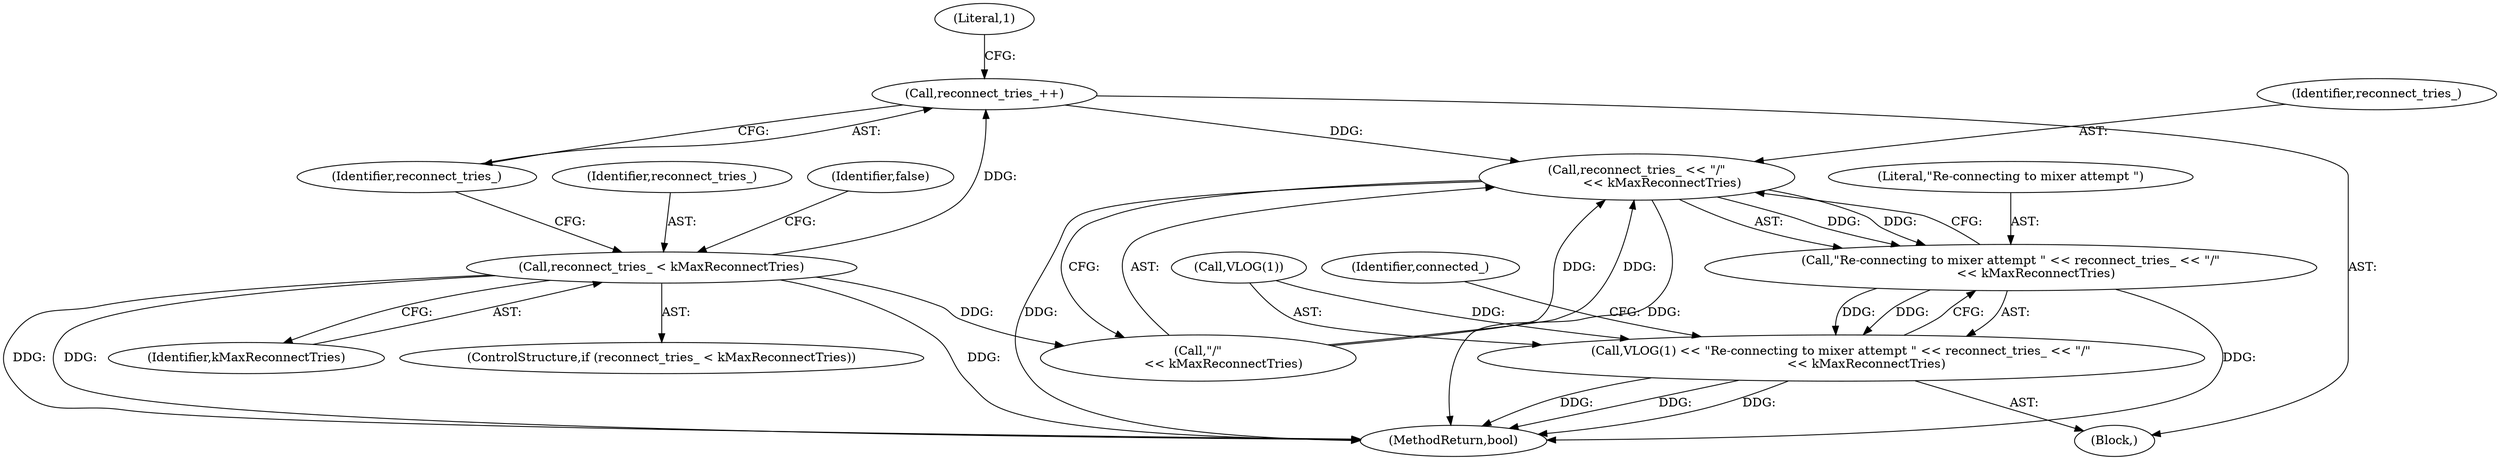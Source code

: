 digraph "0_Chrome_51dfe5e3b332bcea02fb4d4c7493ae841106dd9b_5@API" {
"1000149" [label="(Call,reconnect_tries_++)"];
"1000145" [label="(Call,reconnect_tries_ < kMaxReconnectTries)"];
"1000156" [label="(Call,reconnect_tries_ << \"/\"\n             << kMaxReconnectTries)"];
"1000154" [label="(Call,\"Re-connecting to mixer attempt \" << reconnect_tries_ << \"/\"\n             << kMaxReconnectTries)"];
"1000151" [label="(Call,VLOG(1) << \"Re-connecting to mixer attempt \" << reconnect_tries_ << \"/\"\n             << kMaxReconnectTries)"];
"1000146" [label="(Identifier,reconnect_tries_)"];
"1000154" [label="(Call,\"Re-connecting to mixer attempt \" << reconnect_tries_ << \"/\"\n             << kMaxReconnectTries)"];
"1000179" [label="(MethodReturn,bool)"];
"1000153" [label="(Literal,1)"];
"1000178" [label="(Identifier,false)"];
"1000157" [label="(Identifier,reconnect_tries_)"];
"1000155" [label="(Literal,\"Re-connecting to mixer attempt \")"];
"1000152" [label="(Call,VLOG(1))"];
"1000145" [label="(Call,reconnect_tries_ < kMaxReconnectTries)"];
"1000162" [label="(Identifier,connected_)"];
"1000150" [label="(Identifier,reconnect_tries_)"];
"1000158" [label="(Call,\"/\"\n             << kMaxReconnectTries)"];
"1000156" [label="(Call,reconnect_tries_ << \"/\"\n             << kMaxReconnectTries)"];
"1000151" [label="(Call,VLOG(1) << \"Re-connecting to mixer attempt \" << reconnect_tries_ << \"/\"\n             << kMaxReconnectTries)"];
"1000148" [label="(Block,)"];
"1000149" [label="(Call,reconnect_tries_++)"];
"1000147" [label="(Identifier,kMaxReconnectTries)"];
"1000144" [label="(ControlStructure,if (reconnect_tries_ < kMaxReconnectTries))"];
"1000149" -> "1000148"  [label="AST: "];
"1000149" -> "1000150"  [label="CFG: "];
"1000150" -> "1000149"  [label="AST: "];
"1000153" -> "1000149"  [label="CFG: "];
"1000145" -> "1000149"  [label="DDG: "];
"1000149" -> "1000156"  [label="DDG: "];
"1000145" -> "1000144"  [label="AST: "];
"1000145" -> "1000147"  [label="CFG: "];
"1000146" -> "1000145"  [label="AST: "];
"1000147" -> "1000145"  [label="AST: "];
"1000150" -> "1000145"  [label="CFG: "];
"1000178" -> "1000145"  [label="CFG: "];
"1000145" -> "1000179"  [label="DDG: "];
"1000145" -> "1000179"  [label="DDG: "];
"1000145" -> "1000179"  [label="DDG: "];
"1000145" -> "1000158"  [label="DDG: "];
"1000156" -> "1000154"  [label="AST: "];
"1000156" -> "1000158"  [label="CFG: "];
"1000157" -> "1000156"  [label="AST: "];
"1000158" -> "1000156"  [label="AST: "];
"1000154" -> "1000156"  [label="CFG: "];
"1000156" -> "1000179"  [label="DDG: "];
"1000156" -> "1000179"  [label="DDG: "];
"1000156" -> "1000154"  [label="DDG: "];
"1000156" -> "1000154"  [label="DDG: "];
"1000158" -> "1000156"  [label="DDG: "];
"1000158" -> "1000156"  [label="DDG: "];
"1000154" -> "1000151"  [label="AST: "];
"1000155" -> "1000154"  [label="AST: "];
"1000151" -> "1000154"  [label="CFG: "];
"1000154" -> "1000179"  [label="DDG: "];
"1000154" -> "1000151"  [label="DDG: "];
"1000154" -> "1000151"  [label="DDG: "];
"1000151" -> "1000148"  [label="AST: "];
"1000152" -> "1000151"  [label="AST: "];
"1000162" -> "1000151"  [label="CFG: "];
"1000151" -> "1000179"  [label="DDG: "];
"1000151" -> "1000179"  [label="DDG: "];
"1000151" -> "1000179"  [label="DDG: "];
"1000152" -> "1000151"  [label="DDG: "];
}

